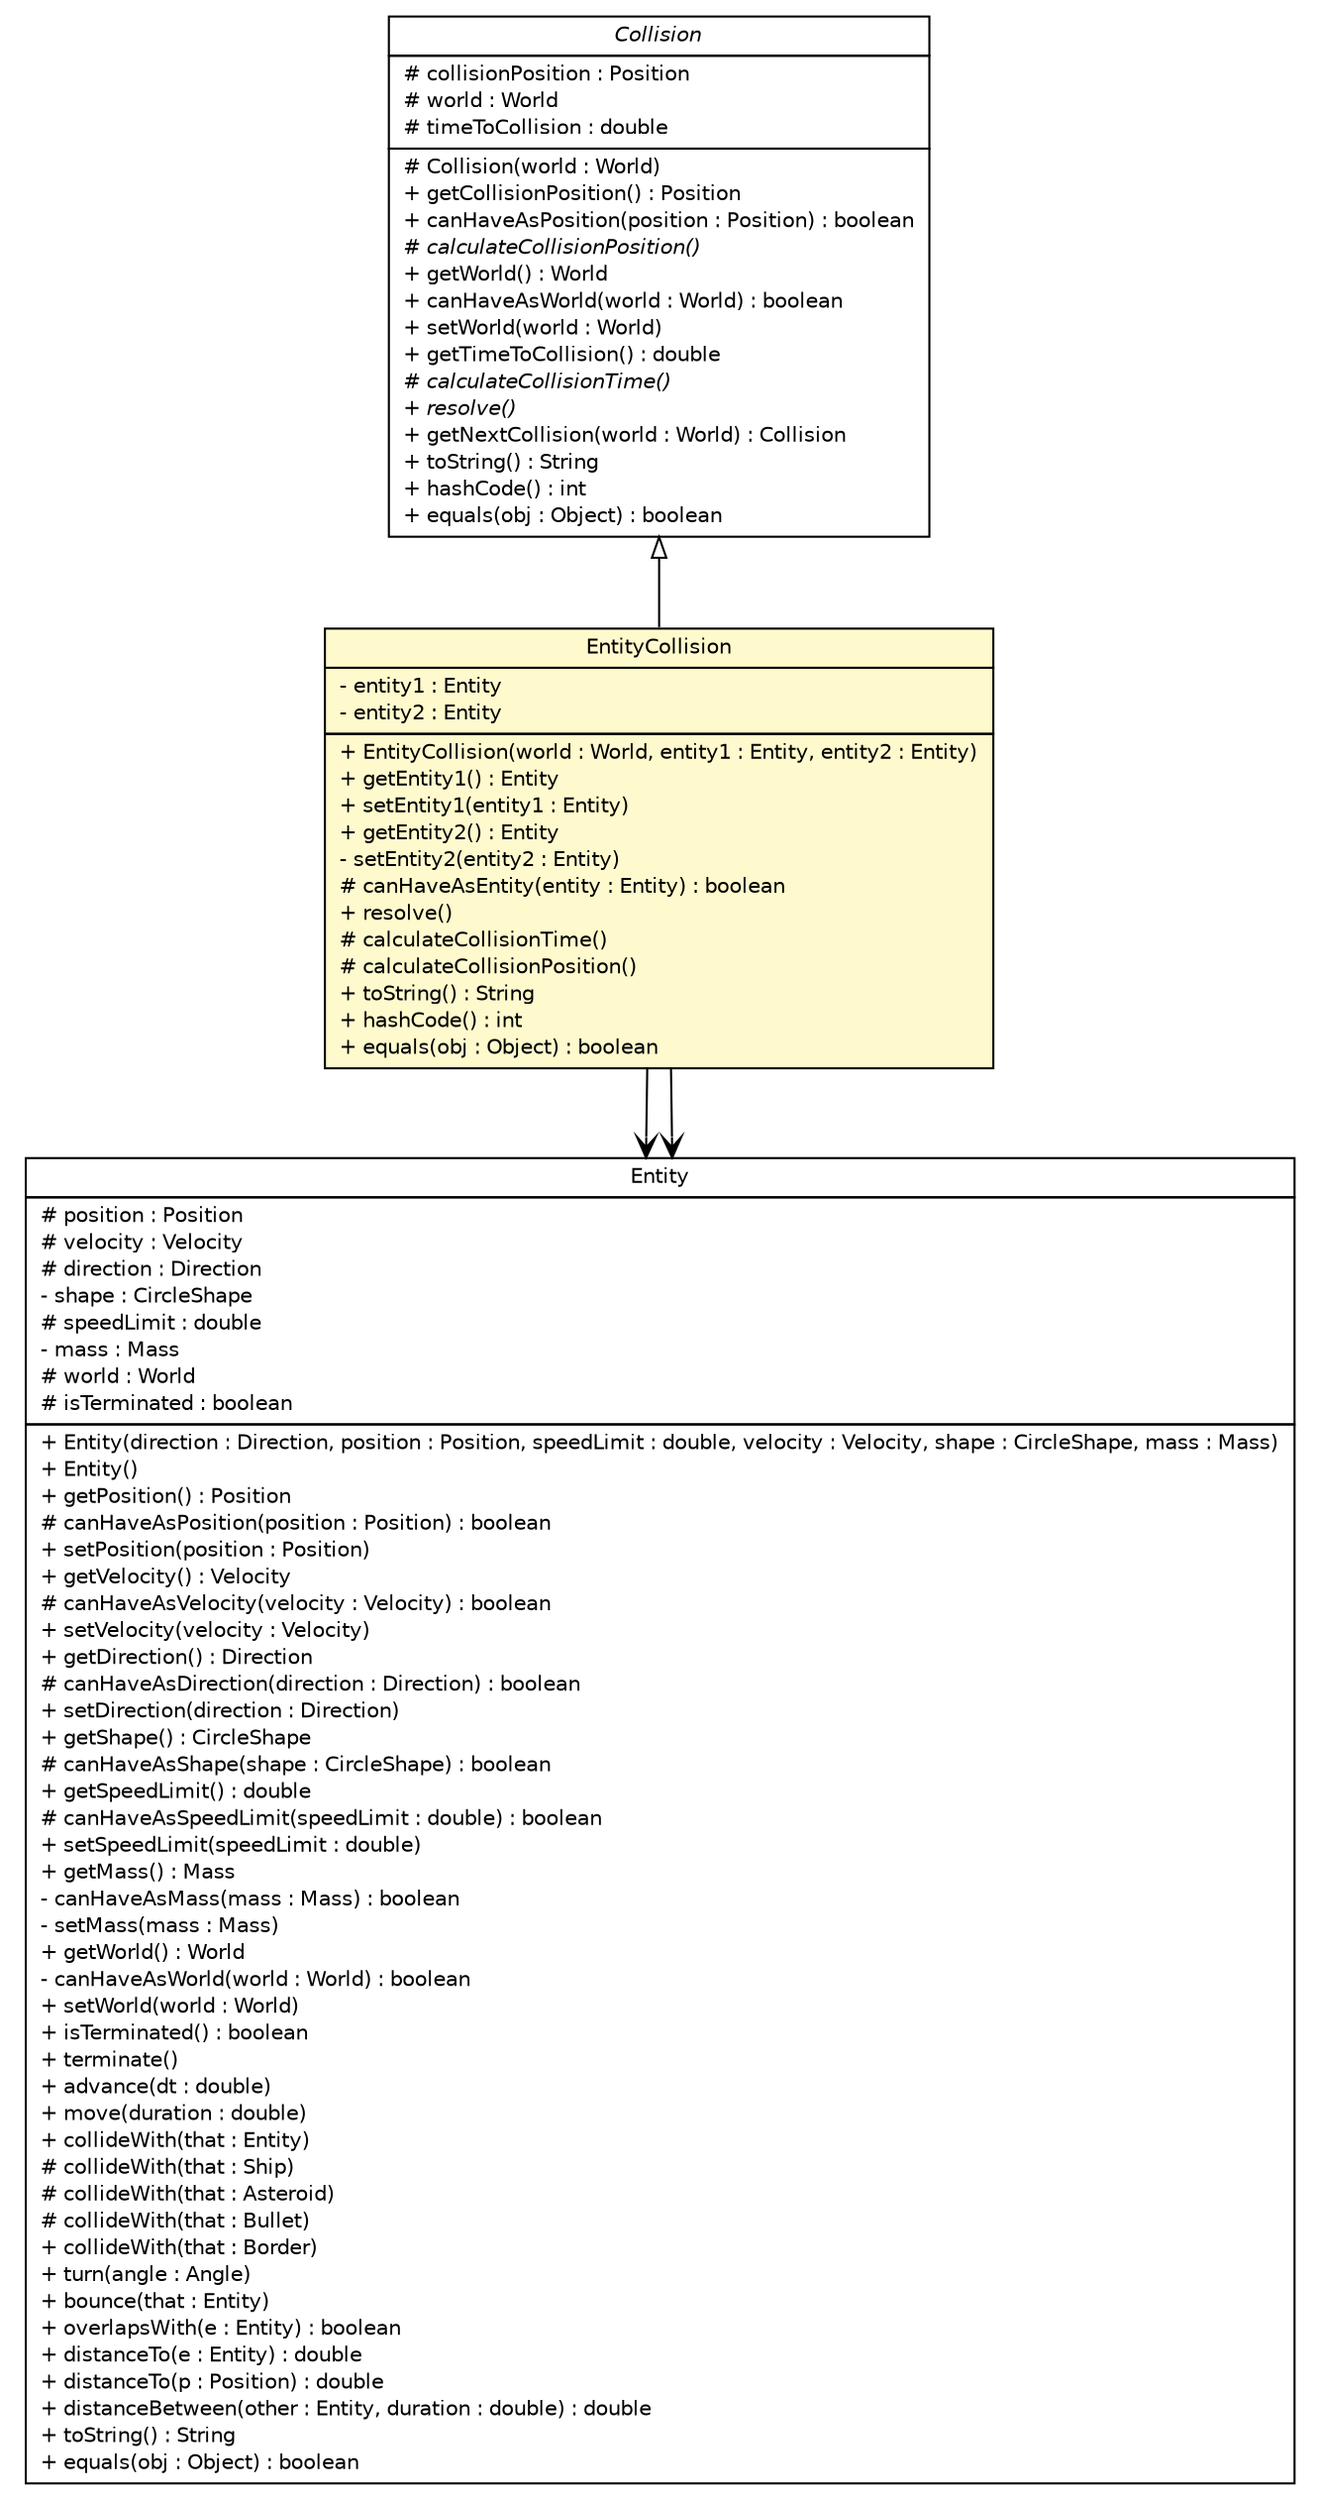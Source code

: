 #!/usr/local/bin/dot
#
# Class diagram 
# Generated by UMLGraph version R5_6 (http://www.umlgraph.org/)
#

digraph G {
	edge [fontname="Helvetica",fontsize=10,labelfontname="Helvetica",labelfontsize=10];
	node [fontname="Helvetica",fontsize=10,shape=plaintext];
	nodesep=0.25;
	ranksep=0.5;
	// world.entity.Entity
	c8056 [label=<<table title="world.entity.Entity" border="0" cellborder="1" cellspacing="0" cellpadding="2" port="p" href="../../entity/Entity.html">
		<tr><td><table border="0" cellspacing="0" cellpadding="1">
<tr><td align="center" balign="center"> Entity </td></tr>
		</table></td></tr>
		<tr><td><table border="0" cellspacing="0" cellpadding="1">
<tr><td align="left" balign="left"> # position : Position </td></tr>
<tr><td align="left" balign="left"> # velocity : Velocity </td></tr>
<tr><td align="left" balign="left"> # direction : Direction </td></tr>
<tr><td align="left" balign="left"> - shape : CircleShape </td></tr>
<tr><td align="left" balign="left"> # speedLimit : double </td></tr>
<tr><td align="left" balign="left"> - mass : Mass </td></tr>
<tr><td align="left" balign="left"> # world : World </td></tr>
<tr><td align="left" balign="left"> # isTerminated : boolean </td></tr>
		</table></td></tr>
		<tr><td><table border="0" cellspacing="0" cellpadding="1">
<tr><td align="left" balign="left"> + Entity(direction : Direction, position : Position, speedLimit : double, velocity : Velocity, shape : CircleShape, mass : Mass) </td></tr>
<tr><td align="left" balign="left"> + Entity() </td></tr>
<tr><td align="left" balign="left"> + getPosition() : Position </td></tr>
<tr><td align="left" balign="left"> # canHaveAsPosition(position : Position) : boolean </td></tr>
<tr><td align="left" balign="left"> + setPosition(position : Position) </td></tr>
<tr><td align="left" balign="left"> + getVelocity() : Velocity </td></tr>
<tr><td align="left" balign="left"> # canHaveAsVelocity(velocity : Velocity) : boolean </td></tr>
<tr><td align="left" balign="left"> + setVelocity(velocity : Velocity) </td></tr>
<tr><td align="left" balign="left"> + getDirection() : Direction </td></tr>
<tr><td align="left" balign="left"> # canHaveAsDirection(direction : Direction) : boolean </td></tr>
<tr><td align="left" balign="left"> + setDirection(direction : Direction) </td></tr>
<tr><td align="left" balign="left"> + getShape() : CircleShape </td></tr>
<tr><td align="left" balign="left"> # canHaveAsShape(shape : CircleShape) : boolean </td></tr>
<tr><td align="left" balign="left"> + getSpeedLimit() : double </td></tr>
<tr><td align="left" balign="left"> # canHaveAsSpeedLimit(speedLimit : double) : boolean </td></tr>
<tr><td align="left" balign="left"> + setSpeedLimit(speedLimit : double) </td></tr>
<tr><td align="left" balign="left"> + getMass() : Mass </td></tr>
<tr><td align="left" balign="left"> - canHaveAsMass(mass : Mass) : boolean </td></tr>
<tr><td align="left" balign="left"> - setMass(mass : Mass) </td></tr>
<tr><td align="left" balign="left"> + getWorld() : World </td></tr>
<tr><td align="left" balign="left"> - canHaveAsWorld(world : World) : boolean </td></tr>
<tr><td align="left" balign="left"> + setWorld(world : World) </td></tr>
<tr><td align="left" balign="left"> + isTerminated() : boolean </td></tr>
<tr><td align="left" balign="left"> + terminate() </td></tr>
<tr><td align="left" balign="left"> + advance(dt : double) </td></tr>
<tr><td align="left" balign="left"> + move(duration : double) </td></tr>
<tr><td align="left" balign="left"> + collideWith(that : Entity) </td></tr>
<tr><td align="left" balign="left"> # collideWith(that : Ship) </td></tr>
<tr><td align="left" balign="left"> # collideWith(that : Asteroid) </td></tr>
<tr><td align="left" balign="left"> # collideWith(that : Bullet) </td></tr>
<tr><td align="left" balign="left"> + collideWith(that : Border) </td></tr>
<tr><td align="left" balign="left"> + turn(angle : Angle) </td></tr>
<tr><td align="left" balign="left"> + bounce(that : Entity) </td></tr>
<tr><td align="left" balign="left"> + overlapsWith(e : Entity) : boolean </td></tr>
<tr><td align="left" balign="left"> + distanceTo(e : Entity) : double </td></tr>
<tr><td align="left" balign="left"> + distanceTo(p : Position) : double </td></tr>
<tr><td align="left" balign="left"> + distanceBetween(other : Entity, duration : double) : double </td></tr>
<tr><td align="left" balign="left"> + toString() : String </td></tr>
<tr><td align="left" balign="left"> + equals(obj : Object) : boolean </td></tr>
		</table></td></tr>
		</table>>, URL="../../entity/Entity.html", fontname="Helvetica", fontcolor="black", fontsize=10.0];
	// world.physics.collision.Collision
	c8062 [label=<<table title="world.physics.collision.Collision" border="0" cellborder="1" cellspacing="0" cellpadding="2" port="p" href="./Collision.html">
		<tr><td><table border="0" cellspacing="0" cellpadding="1">
<tr><td align="center" balign="center"><font face="Helvetica-Oblique"> Collision </font></td></tr>
		</table></td></tr>
		<tr><td><table border="0" cellspacing="0" cellpadding="1">
<tr><td align="left" balign="left"> # collisionPosition : Position </td></tr>
<tr><td align="left" balign="left"> # world : World </td></tr>
<tr><td align="left" balign="left"> # timeToCollision : double </td></tr>
		</table></td></tr>
		<tr><td><table border="0" cellspacing="0" cellpadding="1">
<tr><td align="left" balign="left"> # Collision(world : World) </td></tr>
<tr><td align="left" balign="left"> + getCollisionPosition() : Position </td></tr>
<tr><td align="left" balign="left"> + canHaveAsPosition(position : Position) : boolean </td></tr>
<tr><td align="left" balign="left"><font face="Helvetica-Oblique" point-size="10.0"> # calculateCollisionPosition() </font></td></tr>
<tr><td align="left" balign="left"> + getWorld() : World </td></tr>
<tr><td align="left" balign="left"> + canHaveAsWorld(world : World) : boolean </td></tr>
<tr><td align="left" balign="left"> + setWorld(world : World) </td></tr>
<tr><td align="left" balign="left"> + getTimeToCollision() : double </td></tr>
<tr><td align="left" balign="left"><font face="Helvetica-Oblique" point-size="10.0"> # calculateCollisionTime() </font></td></tr>
<tr><td align="left" balign="left"><font face="Helvetica-Oblique" point-size="10.0"> + resolve() </font></td></tr>
<tr><td align="left" balign="left"> + getNextCollision(world : World) : Collision </td></tr>
<tr><td align="left" balign="left"> + toString() : String </td></tr>
<tr><td align="left" balign="left"> + hashCode() : int </td></tr>
<tr><td align="left" balign="left"> + equals(obj : Object) : boolean </td></tr>
		</table></td></tr>
		</table>>, URL="./Collision.html", fontname="Helvetica", fontcolor="black", fontsize=10.0];
	// world.physics.collision.EntityCollision
	c8065 [label=<<table title="world.physics.collision.EntityCollision" border="0" cellborder="1" cellspacing="0" cellpadding="2" port="p" bgcolor="lemonChiffon" href="./EntityCollision.html">
		<tr><td><table border="0" cellspacing="0" cellpadding="1">
<tr><td align="center" balign="center"> EntityCollision </td></tr>
		</table></td></tr>
		<tr><td><table border="0" cellspacing="0" cellpadding="1">
<tr><td align="left" balign="left"> - entity1 : Entity </td></tr>
<tr><td align="left" balign="left"> - entity2 : Entity </td></tr>
		</table></td></tr>
		<tr><td><table border="0" cellspacing="0" cellpadding="1">
<tr><td align="left" balign="left"> + EntityCollision(world : World, entity1 : Entity, entity2 : Entity) </td></tr>
<tr><td align="left" balign="left"> + getEntity1() : Entity </td></tr>
<tr><td align="left" balign="left"> + setEntity1(entity1 : Entity) </td></tr>
<tr><td align="left" balign="left"> + getEntity2() : Entity </td></tr>
<tr><td align="left" balign="left"> - setEntity2(entity2 : Entity) </td></tr>
<tr><td align="left" balign="left"> # canHaveAsEntity(entity : Entity) : boolean </td></tr>
<tr><td align="left" balign="left"> + resolve() </td></tr>
<tr><td align="left" balign="left"> # calculateCollisionTime() </td></tr>
<tr><td align="left" balign="left"> # calculateCollisionPosition() </td></tr>
<tr><td align="left" balign="left"> + toString() : String </td></tr>
<tr><td align="left" balign="left"> + hashCode() : int </td></tr>
<tr><td align="left" balign="left"> + equals(obj : Object) : boolean </td></tr>
		</table></td></tr>
		</table>>, URL="./EntityCollision.html", fontname="Helvetica", fontcolor="black", fontsize=10.0];
	//world.physics.collision.EntityCollision extends world.physics.collision.Collision
	c8062:p -> c8065:p [dir=back,arrowtail=empty];
	// world.physics.collision.EntityCollision NAVASSOC world.entity.Entity
	c8065:p -> c8056:p [taillabel="", label="", headlabel="", fontname="Helvetica", fontcolor="black", fontsize=10.0, color="black", arrowhead=open];
	// world.physics.collision.EntityCollision NAVASSOC world.entity.Entity
	c8065:p -> c8056:p [taillabel="", label="", headlabel="", fontname="Helvetica", fontcolor="black", fontsize=10.0, color="black", arrowhead=open];
}

